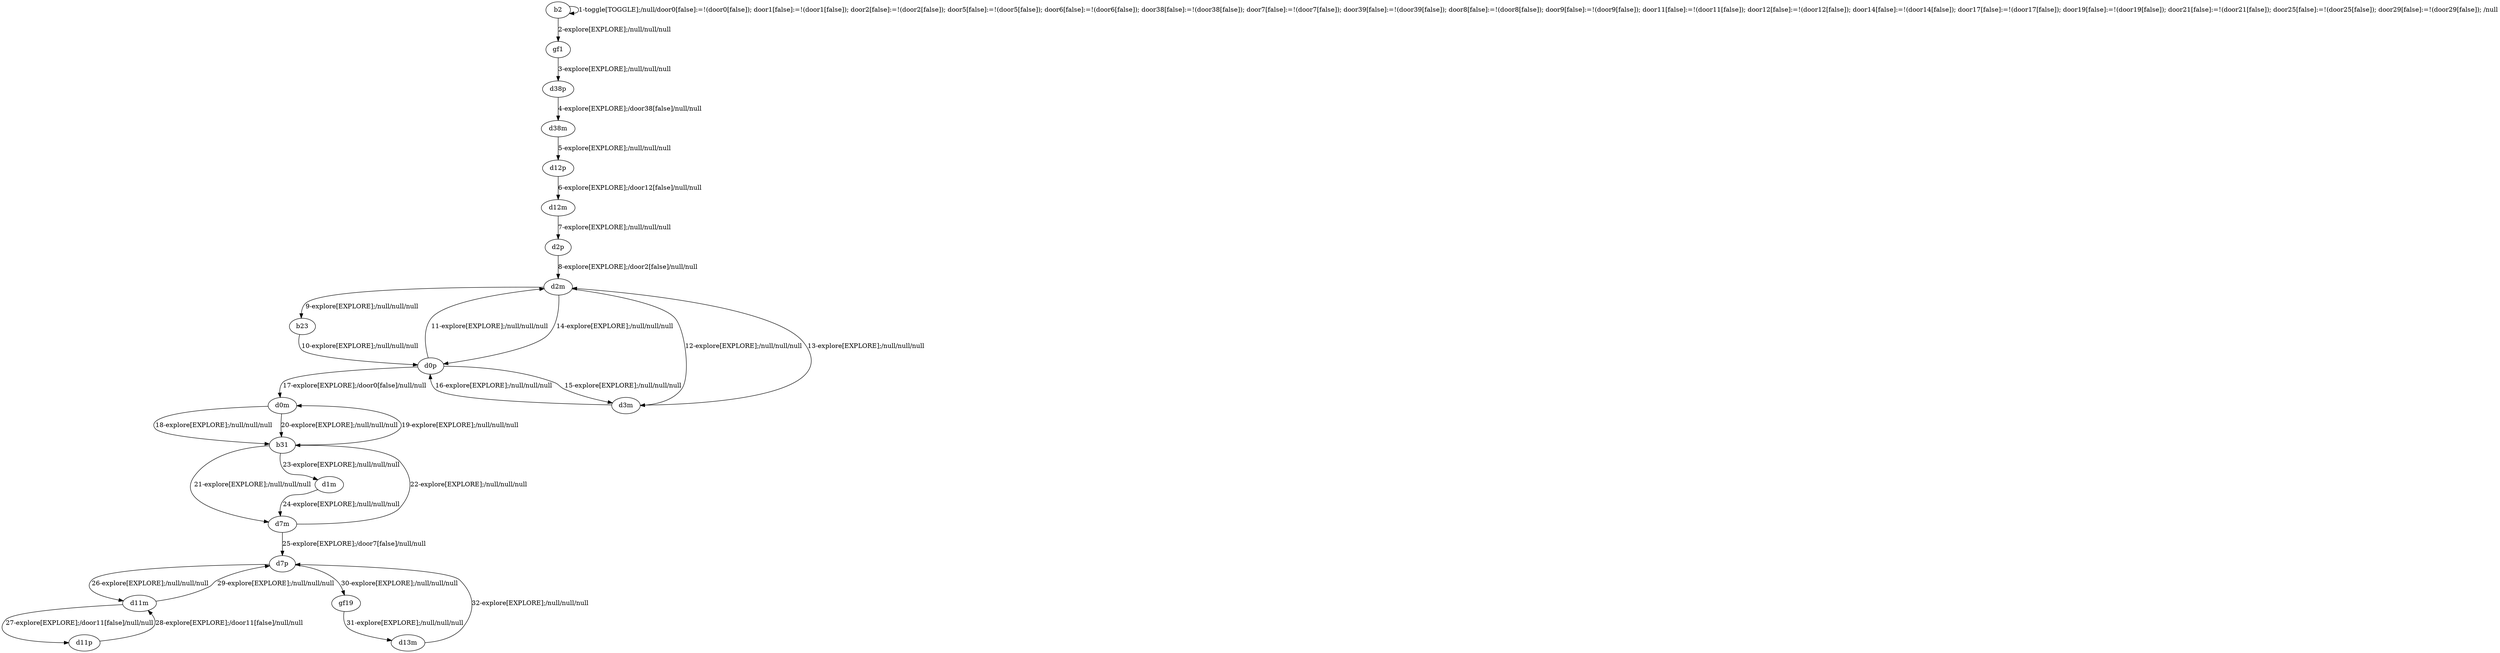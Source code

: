 # Total number of goals covered by this test: 1
# d13m --> d7p

digraph g {
"b2" -> "b2" [label = "1-toggle[TOGGLE];/null/door0[false]:=!(door0[false]); door1[false]:=!(door1[false]); door2[false]:=!(door2[false]); door5[false]:=!(door5[false]); door6[false]:=!(door6[false]); door38[false]:=!(door38[false]); door7[false]:=!(door7[false]); door39[false]:=!(door39[false]); door8[false]:=!(door8[false]); door9[false]:=!(door9[false]); door11[false]:=!(door11[false]); door12[false]:=!(door12[false]); door14[false]:=!(door14[false]); door17[false]:=!(door17[false]); door19[false]:=!(door19[false]); door21[false]:=!(door21[false]); door25[false]:=!(door25[false]); door29[false]:=!(door29[false]); /null"];
"b2" -> "gf1" [label = "2-explore[EXPLORE];/null/null/null"];
"gf1" -> "d38p" [label = "3-explore[EXPLORE];/null/null/null"];
"d38p" -> "d38m" [label = "4-explore[EXPLORE];/door38[false]/null/null"];
"d38m" -> "d12p" [label = "5-explore[EXPLORE];/null/null/null"];
"d12p" -> "d12m" [label = "6-explore[EXPLORE];/door12[false]/null/null"];
"d12m" -> "d2p" [label = "7-explore[EXPLORE];/null/null/null"];
"d2p" -> "d2m" [label = "8-explore[EXPLORE];/door2[false]/null/null"];
"d2m" -> "b23" [label = "9-explore[EXPLORE];/null/null/null"];
"b23" -> "d0p" [label = "10-explore[EXPLORE];/null/null/null"];
"d0p" -> "d2m" [label = "11-explore[EXPLORE];/null/null/null"];
"d2m" -> "d3m" [label = "12-explore[EXPLORE];/null/null/null"];
"d3m" -> "d2m" [label = "13-explore[EXPLORE];/null/null/null"];
"d2m" -> "d0p" [label = "14-explore[EXPLORE];/null/null/null"];
"d0p" -> "d3m" [label = "15-explore[EXPLORE];/null/null/null"];
"d3m" -> "d0p" [label = "16-explore[EXPLORE];/null/null/null"];
"d0p" -> "d0m" [label = "17-explore[EXPLORE];/door0[false]/null/null"];
"d0m" -> "b31" [label = "18-explore[EXPLORE];/null/null/null"];
"b31" -> "d0m" [label = "19-explore[EXPLORE];/null/null/null"];
"d0m" -> "b31" [label = "20-explore[EXPLORE];/null/null/null"];
"b31" -> "d7m" [label = "21-explore[EXPLORE];/null/null/null"];
"d7m" -> "b31" [label = "22-explore[EXPLORE];/null/null/null"];
"b31" -> "d1m" [label = "23-explore[EXPLORE];/null/null/null"];
"d1m" -> "d7m" [label = "24-explore[EXPLORE];/null/null/null"];
"d7m" -> "d7p" [label = "25-explore[EXPLORE];/door7[false]/null/null"];
"d7p" -> "d11m" [label = "26-explore[EXPLORE];/null/null/null"];
"d11m" -> "d11p" [label = "27-explore[EXPLORE];/door11[false]/null/null"];
"d11p" -> "d11m" [label = "28-explore[EXPLORE];/door11[false]/null/null"];
"d11m" -> "d7p" [label = "29-explore[EXPLORE];/null/null/null"];
"d7p" -> "gf19" [label = "30-explore[EXPLORE];/null/null/null"];
"gf19" -> "d13m" [label = "31-explore[EXPLORE];/null/null/null"];
"d13m" -> "d7p" [label = "32-explore[EXPLORE];/null/null/null"];
}
